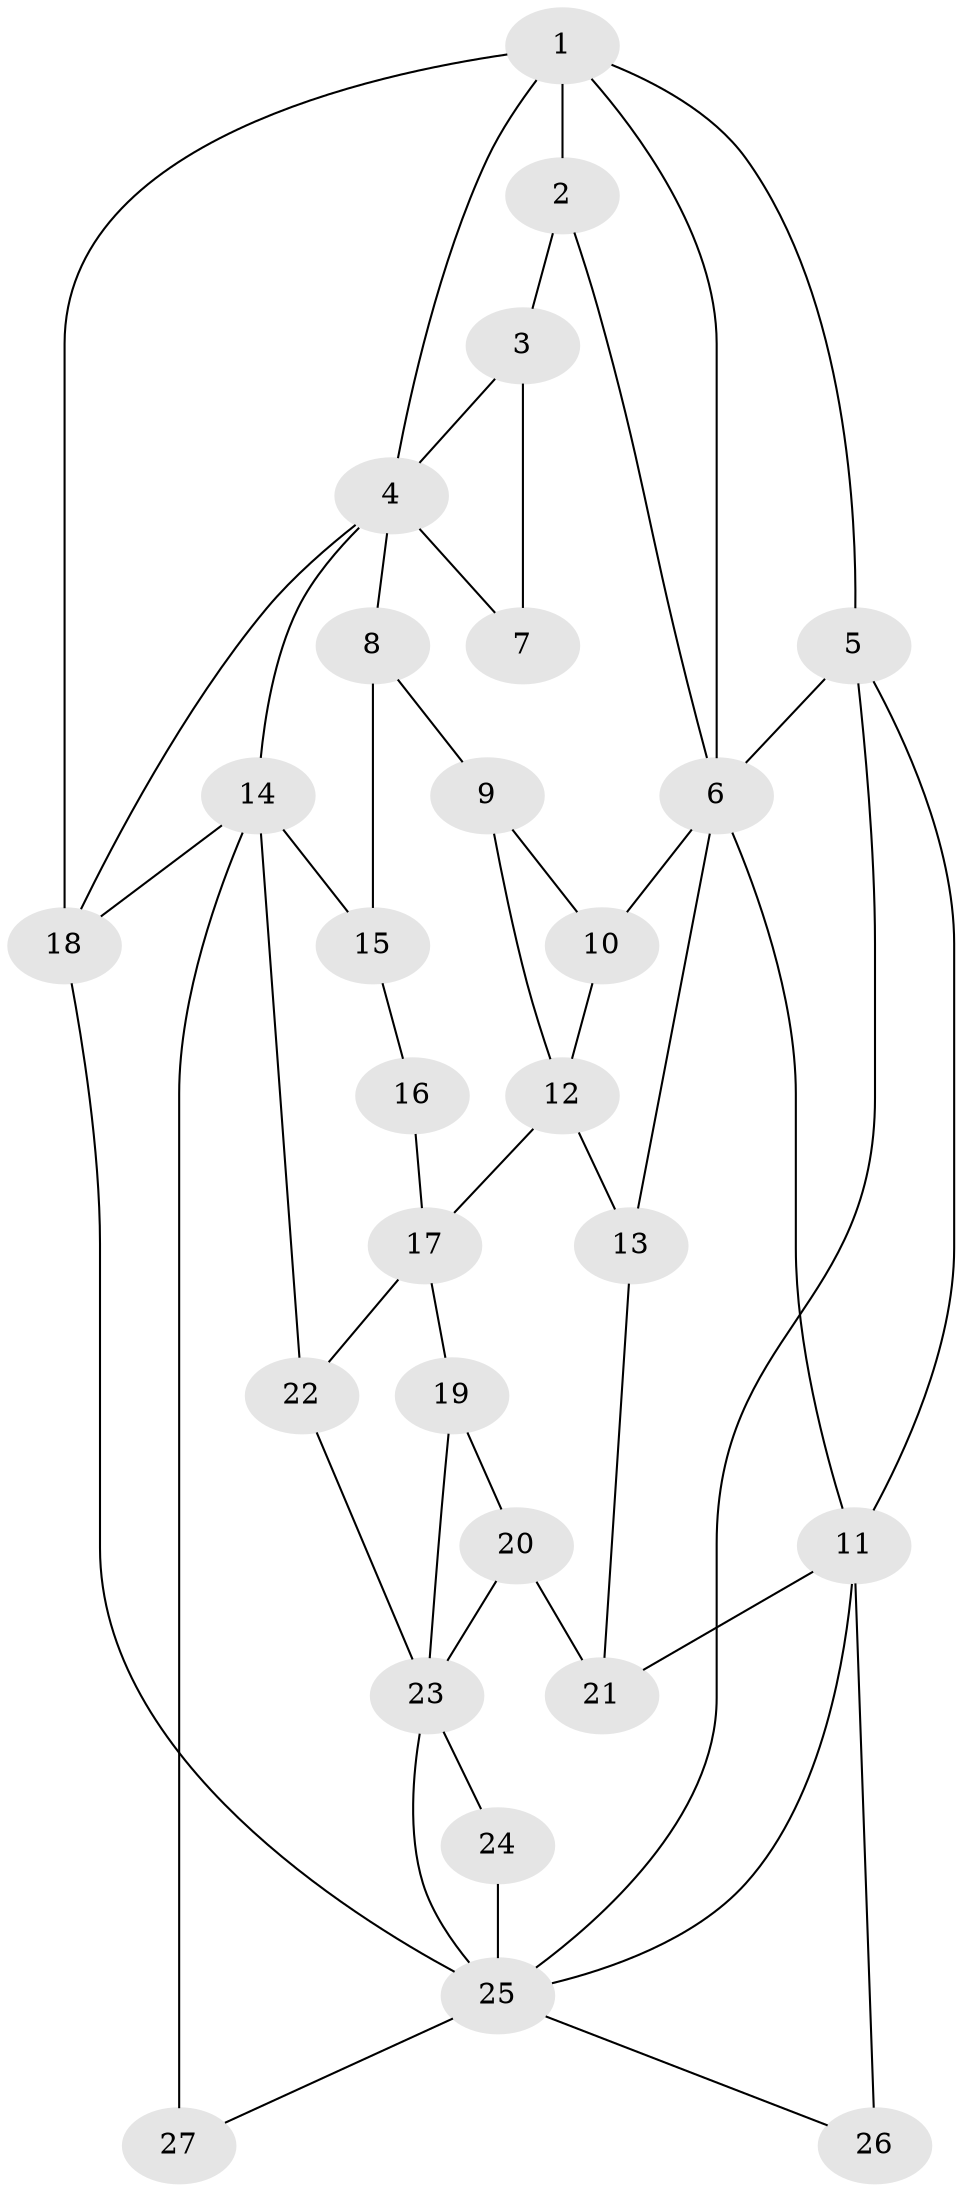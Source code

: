 // original degree distribution, {3: 0.037037037037037035, 4: 0.24074074074074073, 5: 0.5185185185185185, 6: 0.2037037037037037}
// Generated by graph-tools (version 1.1) at 2025/38/03/09/25 02:38:22]
// undirected, 27 vertices, 49 edges
graph export_dot {
graph [start="1"]
  node [color=gray90,style=filled];
  1;
  2;
  3;
  4;
  5;
  6;
  7;
  8;
  9;
  10;
  11;
  12;
  13;
  14;
  15;
  16;
  17;
  18;
  19;
  20;
  21;
  22;
  23;
  24;
  25;
  26;
  27;
  1 -- 2 [weight=1.0];
  1 -- 4 [weight=1.0];
  1 -- 5 [weight=1.0];
  1 -- 6 [weight=1.0];
  1 -- 18 [weight=1.0];
  2 -- 3 [weight=1.0];
  2 -- 6 [weight=1.0];
  3 -- 4 [weight=1.0];
  3 -- 7 [weight=2.0];
  4 -- 7 [weight=1.0];
  4 -- 8 [weight=1.0];
  4 -- 14 [weight=1.0];
  4 -- 18 [weight=1.0];
  5 -- 6 [weight=1.0];
  5 -- 11 [weight=1.0];
  5 -- 25 [weight=1.0];
  6 -- 10 [weight=1.0];
  6 -- 11 [weight=1.0];
  6 -- 13 [weight=1.0];
  8 -- 9 [weight=1.0];
  8 -- 15 [weight=1.0];
  9 -- 10 [weight=1.0];
  9 -- 12 [weight=1.0];
  10 -- 12 [weight=1.0];
  11 -- 21 [weight=1.0];
  11 -- 25 [weight=1.0];
  11 -- 26 [weight=2.0];
  12 -- 13 [weight=1.0];
  12 -- 17 [weight=2.0];
  13 -- 21 [weight=1.0];
  14 -- 15 [weight=1.0];
  14 -- 18 [weight=1.0];
  14 -- 22 [weight=1.0];
  14 -- 27 [weight=2.0];
  15 -- 16 [weight=1.0];
  16 -- 17 [weight=2.0];
  17 -- 19 [weight=1.0];
  17 -- 22 [weight=1.0];
  18 -- 25 [weight=1.0];
  19 -- 20 [weight=1.0];
  19 -- 23 [weight=1.0];
  20 -- 21 [weight=1.0];
  20 -- 23 [weight=1.0];
  22 -- 23 [weight=1.0];
  23 -- 24 [weight=2.0];
  23 -- 25 [weight=1.0];
  24 -- 25 [weight=1.0];
  25 -- 26 [weight=1.0];
  25 -- 27 [weight=1.0];
}
